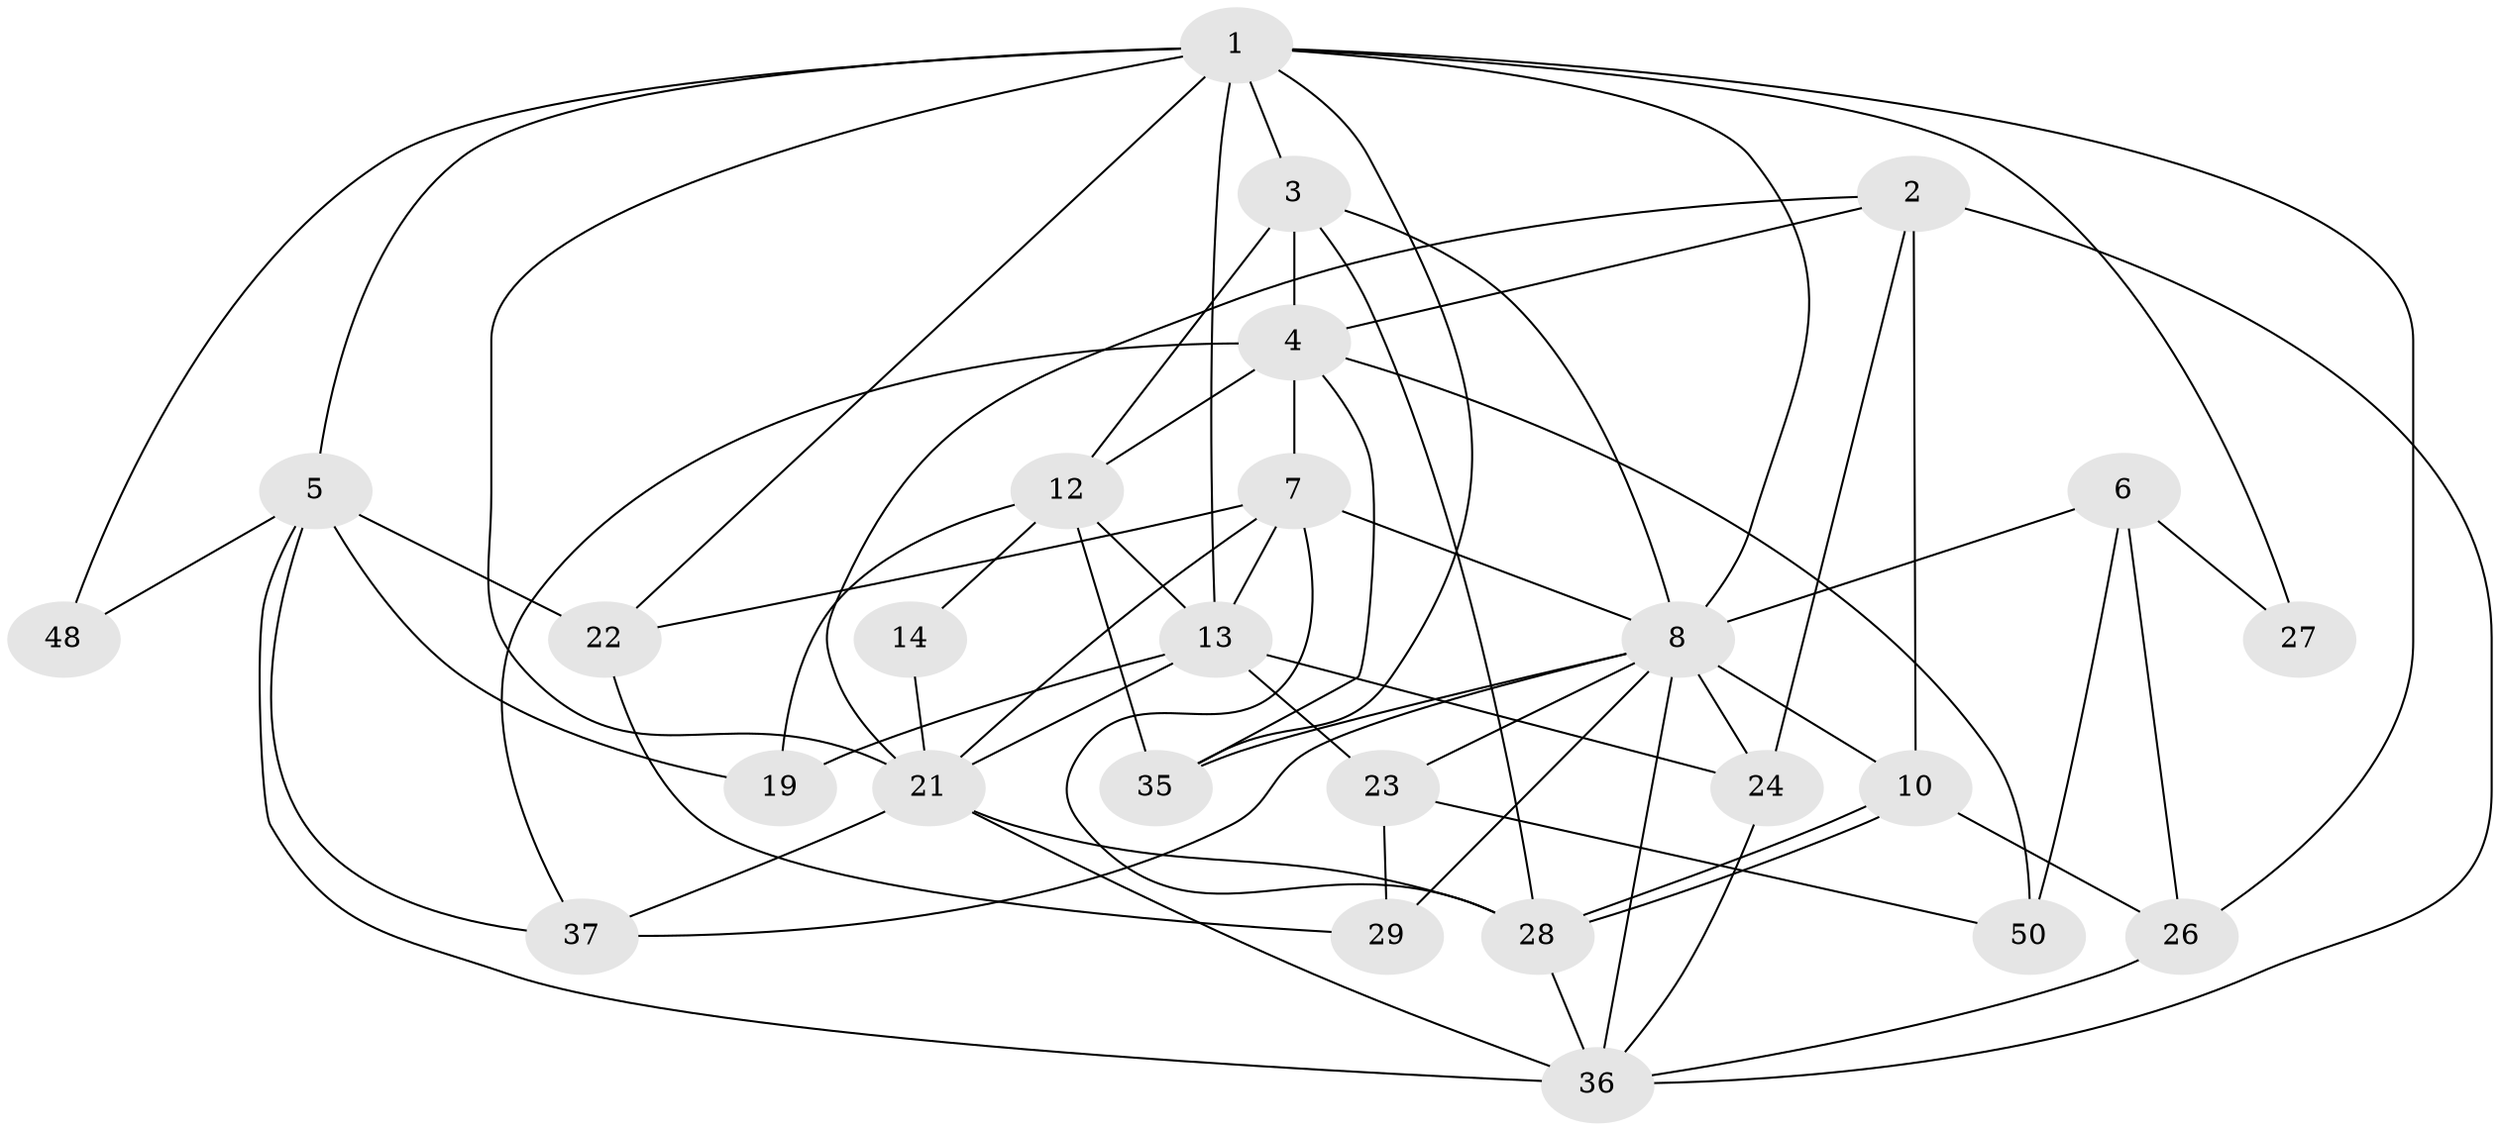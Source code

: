 // original degree distribution, {4: 0.33962264150943394, 3: 0.32075471698113206, 5: 0.18867924528301888, 8: 0.018867924528301886, 2: 0.05660377358490566, 7: 0.018867924528301886, 6: 0.05660377358490566}
// Generated by graph-tools (version 1.1) at 2025/15/03/09/25 04:15:09]
// undirected, 26 vertices, 66 edges
graph export_dot {
graph [start="1"]
  node [color=gray90,style=filled];
  1 [super="+17+15"];
  2 [super="+41"];
  3 [super="+47"];
  4 [super="+9"];
  5 [super="+18+30"];
  6;
  7 [super="+32"];
  8 [super="+11+16"];
  10;
  12 [super="+46"];
  13 [super="+20"];
  14;
  19;
  21 [super="+33+42"];
  22;
  23 [super="+45"];
  24;
  26;
  27;
  28 [super="+51"];
  29;
  35 [super="+49+52"];
  36 [super="+39"];
  37;
  48;
  50;
  1 -- 35;
  1 -- 48;
  1 -- 8 [weight=2];
  1 -- 26;
  1 -- 27;
  1 -- 13;
  1 -- 21;
  1 -- 3;
  1 -- 5 [weight=2];
  1 -- 22;
  2 -- 24;
  2 -- 36;
  2 -- 10;
  2 -- 4;
  2 -- 21;
  3 -- 28;
  3 -- 4;
  3 -- 12;
  3 -- 8;
  4 -- 7 [weight=3];
  4 -- 50;
  4 -- 35;
  4 -- 37;
  4 -- 12;
  5 -- 48;
  5 -- 22;
  5 -- 19;
  5 -- 36 [weight=2];
  5 -- 37;
  6 -- 26;
  6 -- 8 [weight=2];
  6 -- 27;
  6 -- 50;
  7 -- 28;
  7 -- 22;
  7 -- 8;
  7 -- 13;
  7 -- 21;
  8 -- 29 [weight=2];
  8 -- 37;
  8 -- 35 [weight=2];
  8 -- 36;
  8 -- 23;
  8 -- 24;
  8 -- 10;
  10 -- 28;
  10 -- 28;
  10 -- 26;
  12 -- 13;
  12 -- 35 [weight=2];
  12 -- 19;
  12 -- 14;
  13 -- 24;
  13 -- 19;
  13 -- 23;
  13 -- 21;
  14 -- 21;
  21 -- 37;
  21 -- 36;
  21 -- 28;
  22 -- 29;
  23 -- 50;
  23 -- 29;
  24 -- 36;
  26 -- 36;
  28 -- 36;
}
